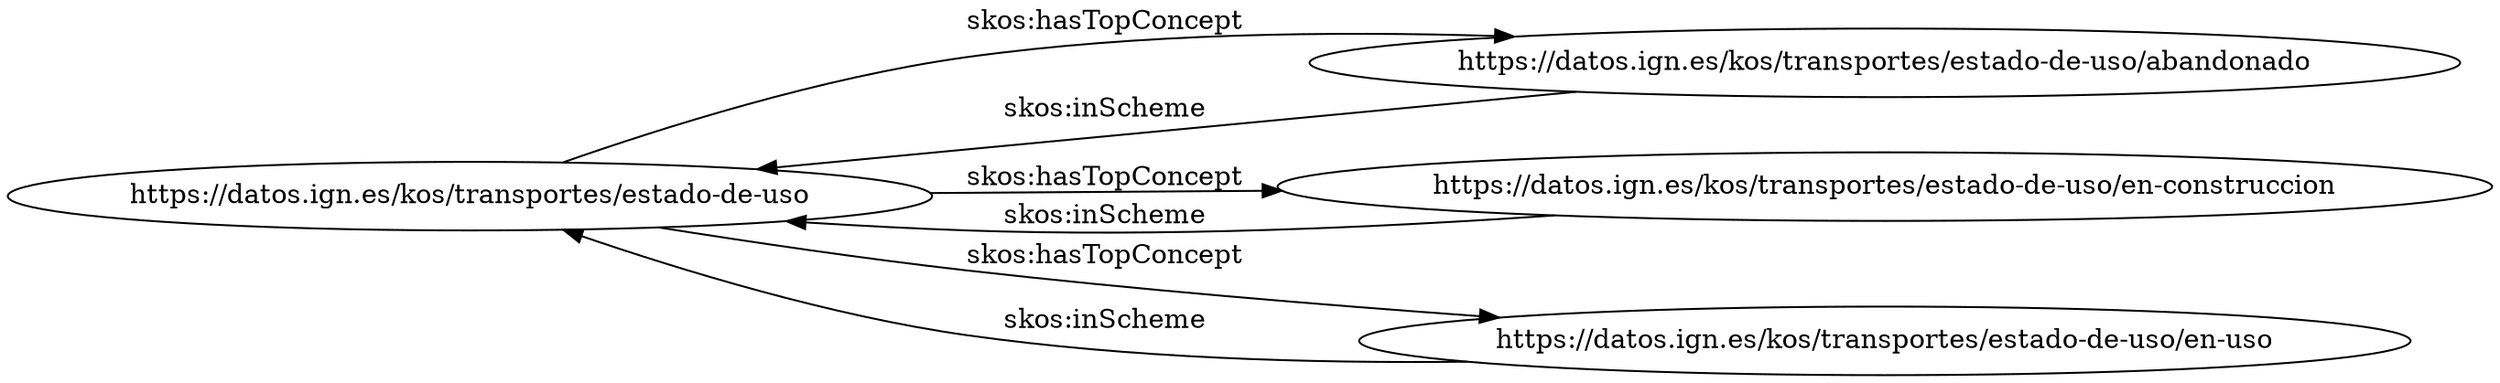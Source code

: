 digraph ar2dtool_diagram { 
rankdir=LR;
size="1501"
	"https://datos.ign.es/kos/transportes/estado-de-uso" -> "https://datos.ign.es/kos/transportes/estado-de-uso/abandonado" [ label = "skos:hasTopConcept" ];
	"https://datos.ign.es/kos/transportes/estado-de-uso" -> "https://datos.ign.es/kos/transportes/estado-de-uso/en-construccion" [ label = "skos:hasTopConcept" ];
	"https://datos.ign.es/kos/transportes/estado-de-uso" -> "https://datos.ign.es/kos/transportes/estado-de-uso/en-uso" [ label = "skos:hasTopConcept" ];
	"https://datos.ign.es/kos/transportes/estado-de-uso/en-construccion" -> "https://datos.ign.es/kos/transportes/estado-de-uso" [ label = "skos:inScheme" ];
	"https://datos.ign.es/kos/transportes/estado-de-uso/en-uso" -> "https://datos.ign.es/kos/transportes/estado-de-uso" [ label = "skos:inScheme" ];
	"https://datos.ign.es/kos/transportes/estado-de-uso/abandonado" -> "https://datos.ign.es/kos/transportes/estado-de-uso" [ label = "skos:inScheme" ];

}
